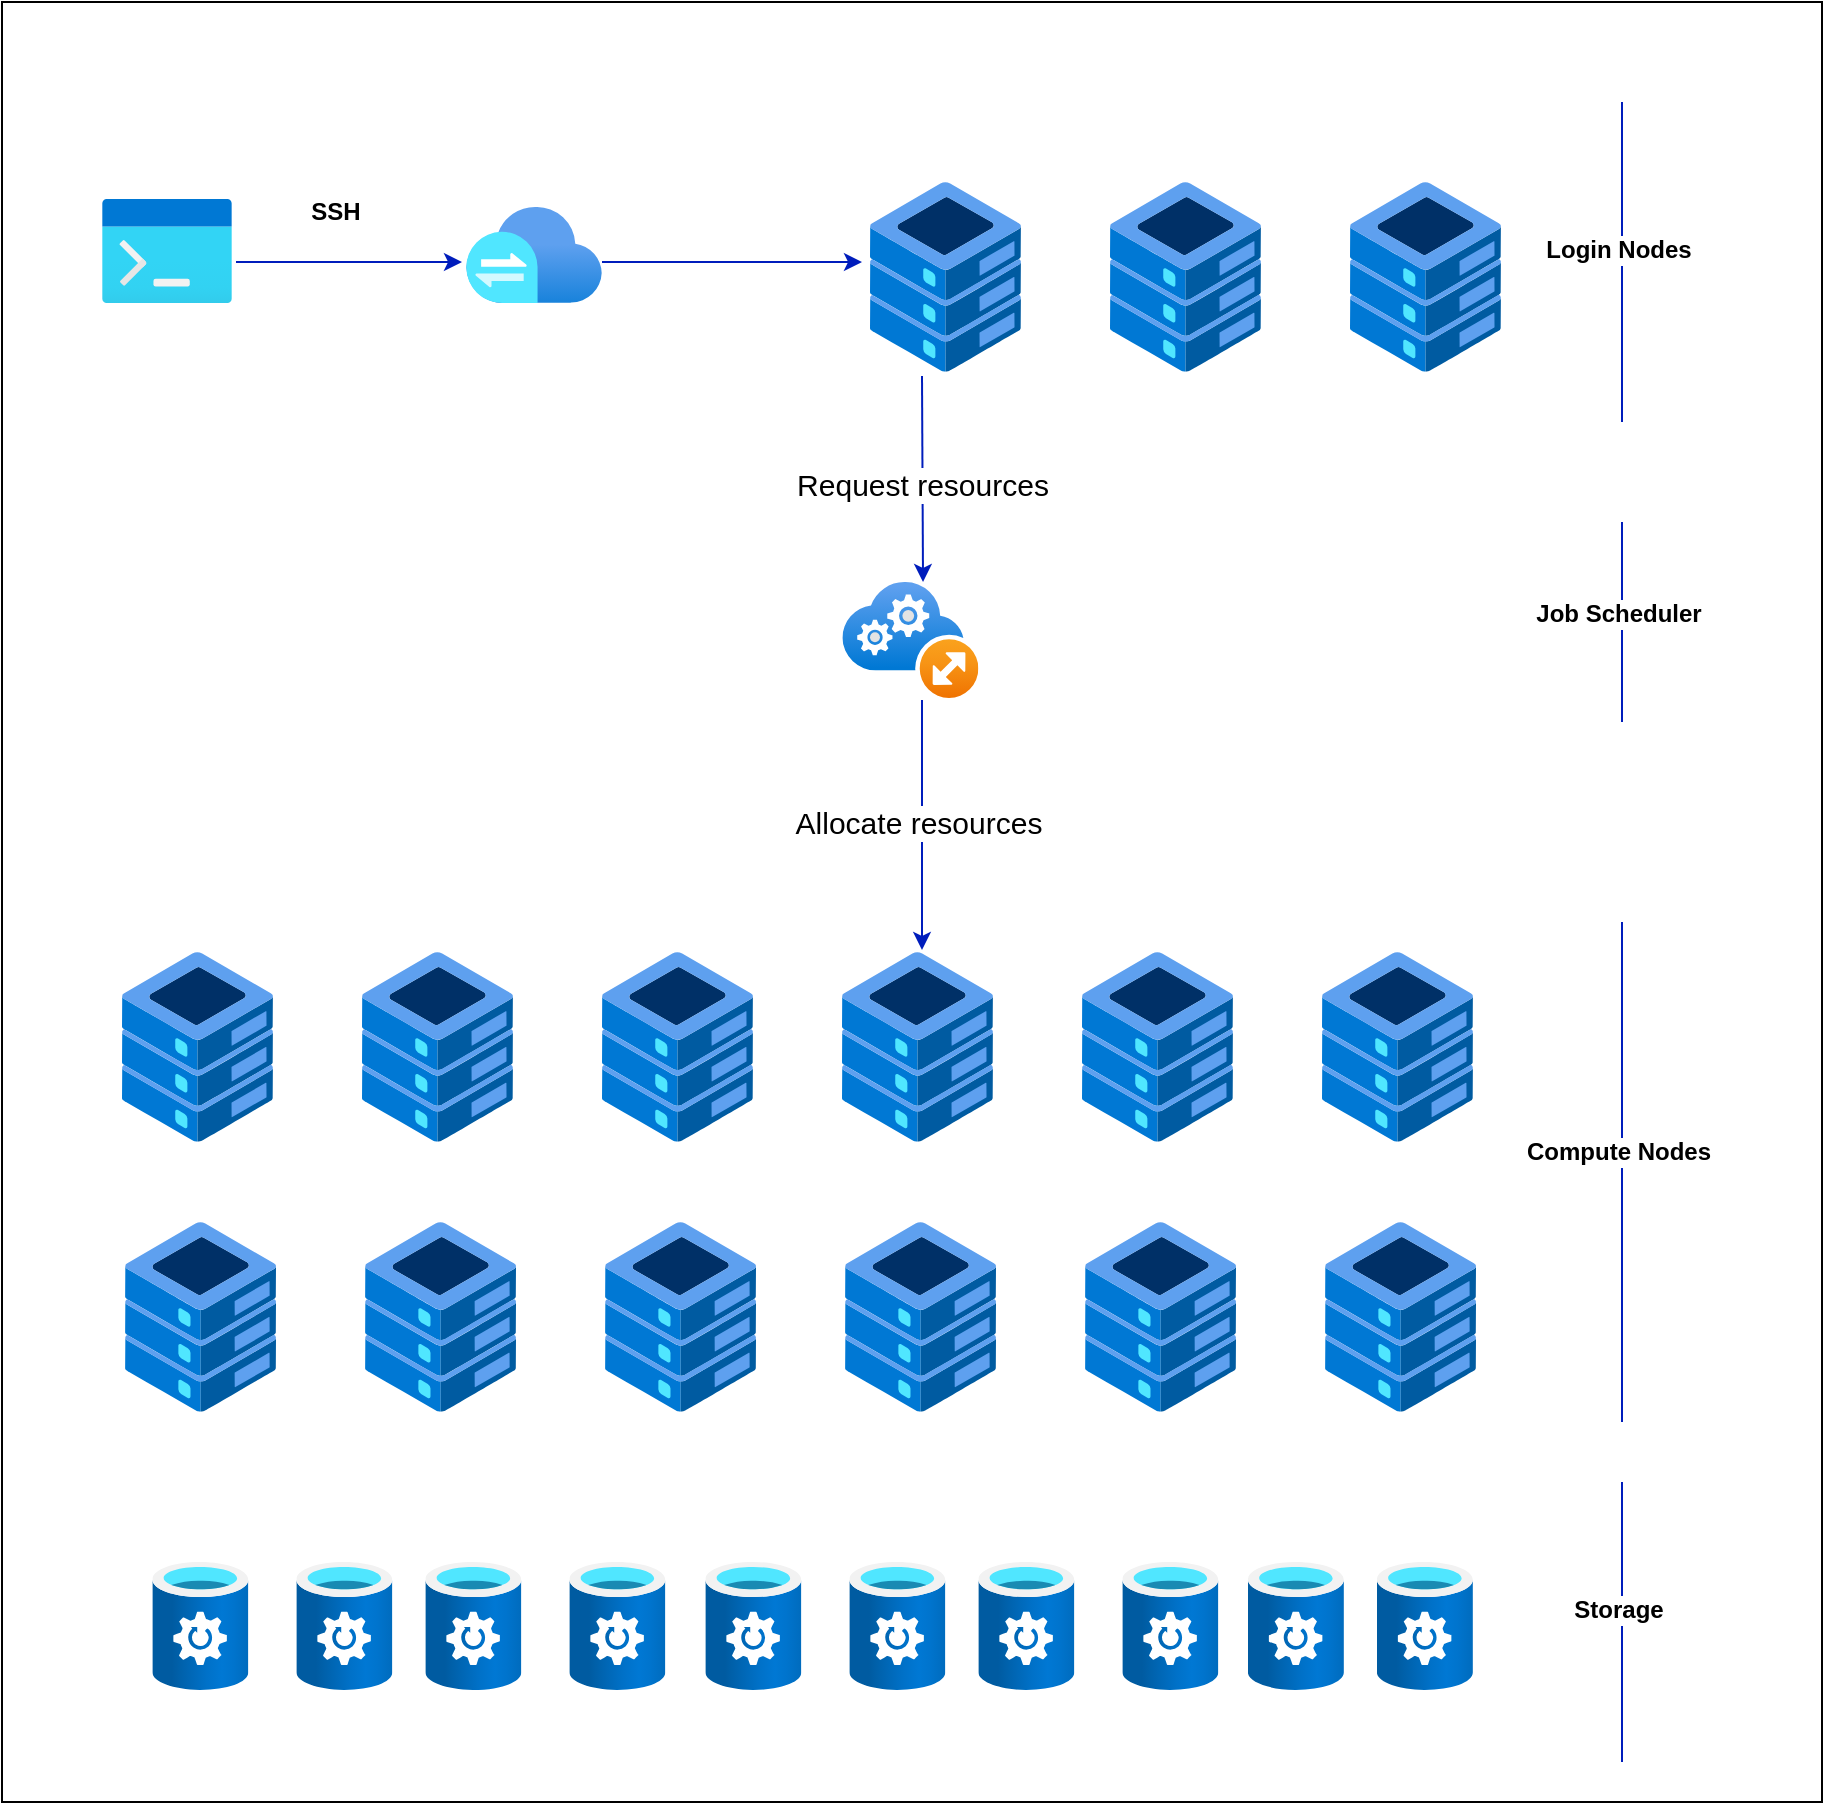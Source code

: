 <mxfile version="24.5.4" type="device">
  <diagram name="Page-1" id="JR2kuJdq1zbRZiOPOg9G">
    <mxGraphModel dx="2261" dy="827" grid="1" gridSize="10" guides="1" tooltips="1" connect="1" arrows="1" fold="1" page="1" pageScale="1" pageWidth="827" pageHeight="1169" math="0" shadow="0">
      <root>
        <mxCell id="0" />
        <mxCell id="1" parent="0" />
        <mxCell id="3Fzgw3bwLbgeH6Izsh_8-1" value="" style="rounded=0;whiteSpace=wrap;html=1;" vertex="1" parent="1">
          <mxGeometry x="-20" y="60" width="910" height="900" as="geometry" />
        </mxCell>
        <mxCell id="I3bMTELduhpEv7hFtchR-62" value="" style="endArrow=classic;html=1;rounded=0;fillColor=#0050ef;strokeColor=#001DBC;" parent="1" edge="1">
          <mxGeometry width="50" height="50" relative="1" as="geometry">
            <mxPoint x="97" y="190" as="sourcePoint" />
            <mxPoint x="210" y="190" as="targetPoint" />
          </mxGeometry>
        </mxCell>
        <mxCell id="I3bMTELduhpEv7hFtchR-63" value="&lt;b&gt;SSH&lt;/b&gt;" style="text;html=1;align=center;verticalAlign=middle;whiteSpace=wrap;rounded=0;" parent="1" vertex="1">
          <mxGeometry x="117" y="150" width="60" height="30" as="geometry" />
        </mxCell>
        <mxCell id="I3bMTELduhpEv7hFtchR-64" value="" style="endArrow=classic;html=1;rounded=0;fillColor=#0050ef;strokeColor=#001DBC;" parent="1" edge="1">
          <mxGeometry width="50" height="50" relative="1" as="geometry">
            <mxPoint x="280" y="190" as="sourcePoint" />
            <mxPoint x="410" y="190" as="targetPoint" />
          </mxGeometry>
        </mxCell>
        <mxCell id="I3bMTELduhpEv7hFtchR-76" value="" style="image;aspect=fixed;html=1;points=[];align=center;fontSize=12;image=img/lib/azure2/storage/StorSimple_Data_Managers.svg;" parent="1" vertex="1">
          <mxGeometry x="55.19" y="840" width="48" height="64" as="geometry" />
        </mxCell>
        <mxCell id="I3bMTELduhpEv7hFtchR-77" value="" style="image;aspect=fixed;html=1;points=[];align=center;fontSize=12;image=img/lib/azure2/storage/StorSimple_Data_Managers.svg;" parent="1" vertex="1">
          <mxGeometry x="127.19" y="840" width="48" height="64" as="geometry" />
        </mxCell>
        <mxCell id="I3bMTELduhpEv7hFtchR-78" value="" style="image;aspect=fixed;html=1;points=[];align=center;fontSize=12;image=img/lib/azure2/storage/StorSimple_Data_Managers.svg;" parent="1" vertex="1">
          <mxGeometry x="191.69" y="840" width="48" height="64" as="geometry" />
        </mxCell>
        <mxCell id="I3bMTELduhpEv7hFtchR-79" value="" style="image;aspect=fixed;html=1;points=[];align=center;fontSize=12;image=img/lib/azure2/storage/StorSimple_Data_Managers.svg;" parent="1" vertex="1">
          <mxGeometry x="263.69" y="840" width="48" height="64" as="geometry" />
        </mxCell>
        <mxCell id="I3bMTELduhpEv7hFtchR-80" value="" style="image;aspect=fixed;html=1;points=[];align=center;fontSize=12;image=img/lib/azure2/storage/StorSimple_Data_Managers.svg;" parent="1" vertex="1">
          <mxGeometry x="331.69" y="840" width="48" height="64" as="geometry" />
        </mxCell>
        <mxCell id="I3bMTELduhpEv7hFtchR-81" value="" style="image;aspect=fixed;html=1;points=[];align=center;fontSize=12;image=img/lib/azure2/storage/StorSimple_Data_Managers.svg;" parent="1" vertex="1">
          <mxGeometry x="403.69" y="840" width="48" height="64" as="geometry" />
        </mxCell>
        <mxCell id="I3bMTELduhpEv7hFtchR-82" value="" style="image;aspect=fixed;html=1;points=[];align=center;fontSize=12;image=img/lib/azure2/storage/StorSimple_Data_Managers.svg;" parent="1" vertex="1">
          <mxGeometry x="468.19" y="840" width="48" height="64" as="geometry" />
        </mxCell>
        <mxCell id="I3bMTELduhpEv7hFtchR-83" value="" style="image;aspect=fixed;html=1;points=[];align=center;fontSize=12;image=img/lib/azure2/storage/StorSimple_Data_Managers.svg;" parent="1" vertex="1">
          <mxGeometry x="540.19" y="840" width="48" height="64" as="geometry" />
        </mxCell>
        <mxCell id="I3bMTELduhpEv7hFtchR-84" value="" style="image;aspect=fixed;html=1;points=[];align=center;fontSize=12;image=img/lib/azure2/storage/StorSimple_Data_Managers.svg;" parent="1" vertex="1">
          <mxGeometry x="602.94" y="840" width="48" height="64" as="geometry" />
        </mxCell>
        <mxCell id="I3bMTELduhpEv7hFtchR-85" value="" style="image;aspect=fixed;html=1;points=[];align=center;fontSize=12;image=img/lib/azure2/storage/StorSimple_Data_Managers.svg;" parent="1" vertex="1">
          <mxGeometry x="667.44" y="840" width="48" height="64" as="geometry" />
        </mxCell>
        <mxCell id="I3bMTELduhpEv7hFtchR-87" value="" style="image;aspect=fixed;html=1;points=[];align=center;fontSize=12;image=img/lib/azure2/general/Dev_Console.svg;" parent="1" vertex="1">
          <mxGeometry x="30" y="158.5" width="65" height="52" as="geometry" />
        </mxCell>
        <mxCell id="I3bMTELduhpEv7hFtchR-88" value="" style="image;aspect=fixed;html=1;points=[];align=center;fontSize=12;image=img/lib/azure2/other/Fiji.svg;" parent="1" vertex="1">
          <mxGeometry x="40" y="535" width="75.44" height="95" as="geometry" />
        </mxCell>
        <mxCell id="I3bMTELduhpEv7hFtchR-89" value="" style="image;aspect=fixed;html=1;points=[];align=center;fontSize=12;image=img/lib/azure2/other/Fiji.svg;" parent="1" vertex="1">
          <mxGeometry x="41.56" y="670" width="75.44" height="95" as="geometry" />
        </mxCell>
        <mxCell id="I3bMTELduhpEv7hFtchR-90" value="" style="image;aspect=fixed;html=1;points=[];align=center;fontSize=12;image=img/lib/azure2/other/Fiji.svg;" parent="1" vertex="1">
          <mxGeometry x="160" y="535" width="75.44" height="95" as="geometry" />
        </mxCell>
        <mxCell id="I3bMTELduhpEv7hFtchR-91" value="" style="image;aspect=fixed;html=1;points=[];align=center;fontSize=12;image=img/lib/azure2/other/Fiji.svg;" parent="1" vertex="1">
          <mxGeometry x="161.56" y="670" width="75.44" height="95" as="geometry" />
        </mxCell>
        <mxCell id="I3bMTELduhpEv7hFtchR-92" value="" style="image;aspect=fixed;html=1;points=[];align=center;fontSize=12;image=img/lib/azure2/other/Fiji.svg;" parent="1" vertex="1">
          <mxGeometry x="280" y="535" width="75.44" height="95" as="geometry" />
        </mxCell>
        <mxCell id="I3bMTELduhpEv7hFtchR-93" value="" style="image;aspect=fixed;html=1;points=[];align=center;fontSize=12;image=img/lib/azure2/other/Fiji.svg;" parent="1" vertex="1">
          <mxGeometry x="281.56" y="670" width="75.44" height="95" as="geometry" />
        </mxCell>
        <mxCell id="I3bMTELduhpEv7hFtchR-94" value="" style="image;aspect=fixed;html=1;points=[];align=center;fontSize=12;image=img/lib/azure2/other/Fiji.svg;" parent="1" vertex="1">
          <mxGeometry x="400" y="535" width="75.44" height="95" as="geometry" />
        </mxCell>
        <mxCell id="I3bMTELduhpEv7hFtchR-95" value="" style="image;aspect=fixed;html=1;points=[];align=center;fontSize=12;image=img/lib/azure2/other/Fiji.svg;" parent="1" vertex="1">
          <mxGeometry x="401.56" y="670" width="75.44" height="95" as="geometry" />
        </mxCell>
        <mxCell id="I3bMTELduhpEv7hFtchR-96" value="" style="image;aspect=fixed;html=1;points=[];align=center;fontSize=12;image=img/lib/azure2/other/Fiji.svg;" parent="1" vertex="1">
          <mxGeometry x="520" y="535" width="75.44" height="95" as="geometry" />
        </mxCell>
        <mxCell id="I3bMTELduhpEv7hFtchR-97" value="" style="image;aspect=fixed;html=1;points=[];align=center;fontSize=12;image=img/lib/azure2/other/Fiji.svg;" parent="1" vertex="1">
          <mxGeometry x="521.56" y="670" width="75.44" height="95" as="geometry" />
        </mxCell>
        <mxCell id="I3bMTELduhpEv7hFtchR-98" value="" style="image;aspect=fixed;html=1;points=[];align=center;fontSize=12;image=img/lib/azure2/other/Fiji.svg;" parent="1" vertex="1">
          <mxGeometry x="640" y="535" width="75.44" height="95" as="geometry" />
        </mxCell>
        <mxCell id="I3bMTELduhpEv7hFtchR-99" value="" style="image;aspect=fixed;html=1;points=[];align=center;fontSize=12;image=img/lib/azure2/other/Fiji.svg;" parent="1" vertex="1">
          <mxGeometry x="641.56" y="670" width="75.44" height="95" as="geometry" />
        </mxCell>
        <mxCell id="I3bMTELduhpEv7hFtchR-102" value="" style="image;aspect=fixed;html=1;points=[];align=center;fontSize=12;image=img/lib/azure2/storage/Azure_Stack_Edge.svg;" parent="1" vertex="1">
          <mxGeometry x="212" y="162.5" width="68" height="48" as="geometry" />
        </mxCell>
        <mxCell id="I3bMTELduhpEv7hFtchR-105" value="" style="image;aspect=fixed;html=1;points=[];align=center;fontSize=12;image=img/lib/azure2/other/Fiji.svg;" parent="1" vertex="1">
          <mxGeometry x="414" y="150" width="75.44" height="95" as="geometry" />
        </mxCell>
        <mxCell id="I3bMTELduhpEv7hFtchR-106" value="" style="image;aspect=fixed;html=1;points=[];align=center;fontSize=12;image=img/lib/azure2/other/Fiji.svg;" parent="1" vertex="1">
          <mxGeometry x="534" y="150" width="75.44" height="95" as="geometry" />
        </mxCell>
        <mxCell id="I3bMTELduhpEv7hFtchR-107" value="" style="image;aspect=fixed;html=1;points=[];align=center;fontSize=12;image=img/lib/azure2/other/Fiji.svg;" parent="1" vertex="1">
          <mxGeometry x="654" y="150" width="75.44" height="95" as="geometry" />
        </mxCell>
        <mxCell id="I3bMTELduhpEv7hFtchR-108" value="" style="image;aspect=fixed;html=1;points=[];align=center;fontSize=12;image=img/lib/azure2/other/Cloud_Services_(extended_support).svg;" parent="1" vertex="1">
          <mxGeometry x="400.19" y="350" width="68" height="58.0" as="geometry" />
        </mxCell>
        <mxCell id="I3bMTELduhpEv7hFtchR-111" value="" style="endArrow=classic;html=1;rounded=0;entryX=0.593;entryY=0;entryDx=0;entryDy=0;entryPerimeter=0;fillColor=#0050ef;strokeColor=#001DBC;" parent="1" target="I3bMTELduhpEv7hFtchR-108" edge="1">
          <mxGeometry width="50" height="50" relative="1" as="geometry">
            <mxPoint x="440" y="247" as="sourcePoint" />
            <mxPoint x="440" y="550" as="targetPoint" />
          </mxGeometry>
        </mxCell>
        <mxCell id="I3bMTELduhpEv7hFtchR-112" value="&lt;font style=&quot;font-size: 15px;&quot;&gt;Request resources&lt;/font&gt;" style="edgeLabel;html=1;align=center;verticalAlign=middle;resizable=0;points=[];" parent="I3bMTELduhpEv7hFtchR-111" vertex="1" connectable="0">
          <mxGeometry x="-0.155" y="-1" relative="1" as="geometry">
            <mxPoint x="1" y="10" as="offset" />
          </mxGeometry>
        </mxCell>
        <mxCell id="I3bMTELduhpEv7hFtchR-114" value="" style="endArrow=classic;html=1;rounded=0;fillColor=#0050ef;strokeColor=#001DBC;" parent="1" edge="1">
          <mxGeometry width="50" height="50" relative="1" as="geometry">
            <mxPoint x="440" y="409" as="sourcePoint" />
            <mxPoint x="440" y="534" as="targetPoint" />
          </mxGeometry>
        </mxCell>
        <mxCell id="I3bMTELduhpEv7hFtchR-115" value="&lt;font style=&quot;font-size: 15px;&quot;&gt;Allocate resources&lt;/font&gt;" style="edgeLabel;html=1;align=center;verticalAlign=middle;resizable=0;points=[];" parent="1" vertex="1" connectable="0">
          <mxGeometry x="437.72" y="470.002" as="geometry" />
        </mxCell>
        <mxCell id="I3bMTELduhpEv7hFtchR-116" value="" style="endArrow=none;html=1;rounded=0;fillColor=#0050ef;strokeColor=#001DBC;" parent="1" edge="1">
          <mxGeometry width="50" height="50" relative="1" as="geometry">
            <mxPoint x="790" y="270" as="sourcePoint" />
            <mxPoint x="790" y="110" as="targetPoint" />
          </mxGeometry>
        </mxCell>
        <mxCell id="I3bMTELduhpEv7hFtchR-117" value="Login Nodes" style="edgeLabel;html=1;align=center;verticalAlign=middle;resizable=0;points=[];fontStyle=1;fontSize=12;" parent="I3bMTELduhpEv7hFtchR-116" vertex="1" connectable="0">
          <mxGeometry x="0.083" y="2" relative="1" as="geometry">
            <mxPoint as="offset" />
          </mxGeometry>
        </mxCell>
        <mxCell id="I3bMTELduhpEv7hFtchR-118" value="" style="endArrow=none;html=1;rounded=0;fillColor=#0050ef;strokeColor=#001DBC;" parent="1" edge="1">
          <mxGeometry width="50" height="50" relative="1" as="geometry">
            <mxPoint x="790" y="420" as="sourcePoint" />
            <mxPoint x="790" y="320" as="targetPoint" />
          </mxGeometry>
        </mxCell>
        <mxCell id="I3bMTELduhpEv7hFtchR-119" value="Job Scheduler" style="edgeLabel;html=1;align=center;verticalAlign=middle;resizable=0;points=[];fontStyle=1;fontSize=12;" parent="I3bMTELduhpEv7hFtchR-118" vertex="1" connectable="0">
          <mxGeometry x="0.083" y="2" relative="1" as="geometry">
            <mxPoint as="offset" />
          </mxGeometry>
        </mxCell>
        <mxCell id="I3bMTELduhpEv7hFtchR-120" value="" style="endArrow=none;html=1;rounded=0;fillColor=#0050ef;strokeColor=#001DBC;" parent="1" edge="1">
          <mxGeometry width="50" height="50" relative="1" as="geometry">
            <mxPoint x="790" y="770" as="sourcePoint" />
            <mxPoint x="790" y="520" as="targetPoint" />
          </mxGeometry>
        </mxCell>
        <mxCell id="I3bMTELduhpEv7hFtchR-121" value="Compute Nodes" style="edgeLabel;html=1;align=center;verticalAlign=middle;resizable=0;points=[];fontStyle=1;fontSize=12;" parent="I3bMTELduhpEv7hFtchR-120" vertex="1" connectable="0">
          <mxGeometry x="0.083" y="2" relative="1" as="geometry">
            <mxPoint as="offset" />
          </mxGeometry>
        </mxCell>
        <mxCell id="I3bMTELduhpEv7hFtchR-123" value="" style="endArrow=none;html=1;rounded=0;fillColor=#0050ef;strokeColor=#001DBC;" parent="1" edge="1">
          <mxGeometry width="50" height="50" relative="1" as="geometry">
            <mxPoint x="790" y="940" as="sourcePoint" />
            <mxPoint x="790" y="800" as="targetPoint" />
          </mxGeometry>
        </mxCell>
        <mxCell id="I3bMTELduhpEv7hFtchR-124" value="Storage" style="edgeLabel;html=1;align=center;verticalAlign=middle;resizable=0;points=[];fontStyle=1;fontSize=12;" parent="I3bMTELduhpEv7hFtchR-123" vertex="1" connectable="0">
          <mxGeometry x="0.083" y="2" relative="1" as="geometry">
            <mxPoint as="offset" />
          </mxGeometry>
        </mxCell>
      </root>
    </mxGraphModel>
  </diagram>
</mxfile>
